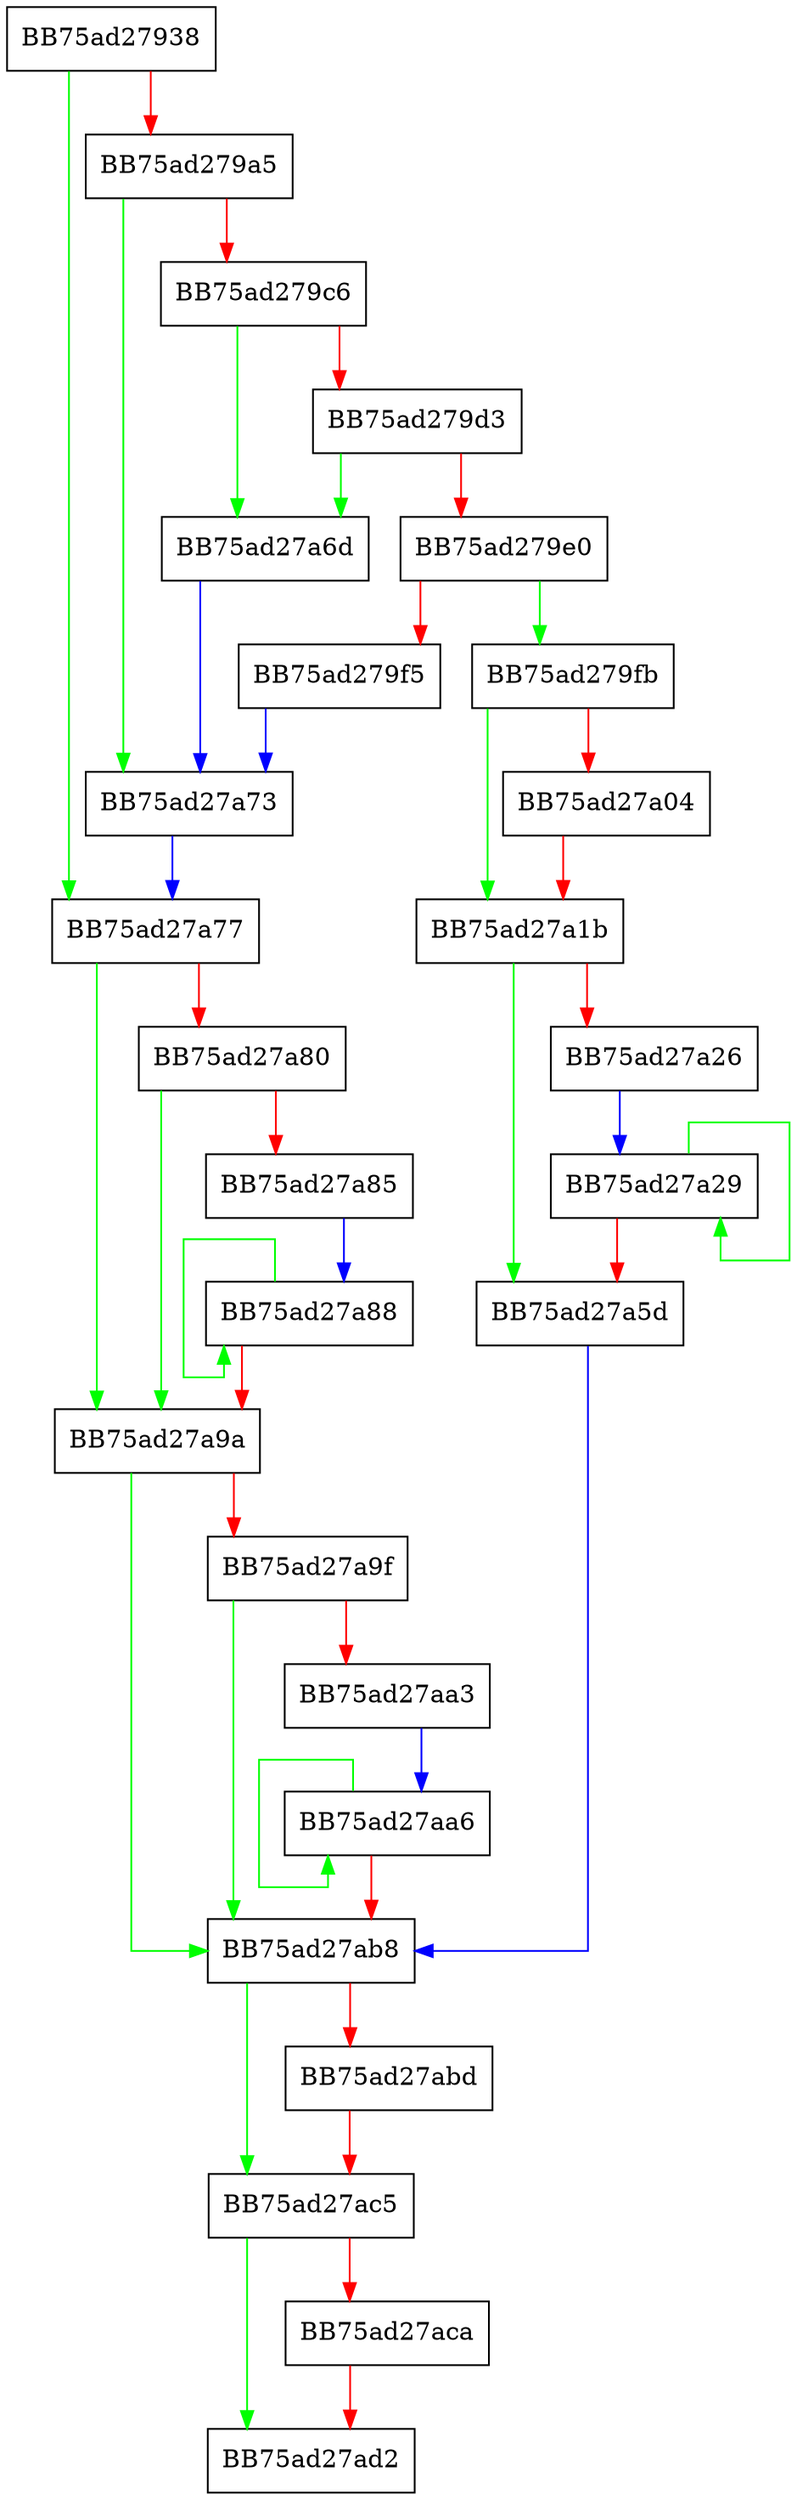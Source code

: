 digraph EnumProvidersOffline {
  node [shape="box"];
  graph [splines=ortho];
  BB75ad27938 -> BB75ad27a77 [color="green"];
  BB75ad27938 -> BB75ad279a5 [color="red"];
  BB75ad279a5 -> BB75ad27a73 [color="green"];
  BB75ad279a5 -> BB75ad279c6 [color="red"];
  BB75ad279c6 -> BB75ad27a6d [color="green"];
  BB75ad279c6 -> BB75ad279d3 [color="red"];
  BB75ad279d3 -> BB75ad27a6d [color="green"];
  BB75ad279d3 -> BB75ad279e0 [color="red"];
  BB75ad279e0 -> BB75ad279fb [color="green"];
  BB75ad279e0 -> BB75ad279f5 [color="red"];
  BB75ad279f5 -> BB75ad27a73 [color="blue"];
  BB75ad279fb -> BB75ad27a1b [color="green"];
  BB75ad279fb -> BB75ad27a04 [color="red"];
  BB75ad27a04 -> BB75ad27a1b [color="red"];
  BB75ad27a1b -> BB75ad27a5d [color="green"];
  BB75ad27a1b -> BB75ad27a26 [color="red"];
  BB75ad27a26 -> BB75ad27a29 [color="blue"];
  BB75ad27a29 -> BB75ad27a29 [color="green"];
  BB75ad27a29 -> BB75ad27a5d [color="red"];
  BB75ad27a5d -> BB75ad27ab8 [color="blue"];
  BB75ad27a6d -> BB75ad27a73 [color="blue"];
  BB75ad27a73 -> BB75ad27a77 [color="blue"];
  BB75ad27a77 -> BB75ad27a9a [color="green"];
  BB75ad27a77 -> BB75ad27a80 [color="red"];
  BB75ad27a80 -> BB75ad27a9a [color="green"];
  BB75ad27a80 -> BB75ad27a85 [color="red"];
  BB75ad27a85 -> BB75ad27a88 [color="blue"];
  BB75ad27a88 -> BB75ad27a88 [color="green"];
  BB75ad27a88 -> BB75ad27a9a [color="red"];
  BB75ad27a9a -> BB75ad27ab8 [color="green"];
  BB75ad27a9a -> BB75ad27a9f [color="red"];
  BB75ad27a9f -> BB75ad27ab8 [color="green"];
  BB75ad27a9f -> BB75ad27aa3 [color="red"];
  BB75ad27aa3 -> BB75ad27aa6 [color="blue"];
  BB75ad27aa6 -> BB75ad27aa6 [color="green"];
  BB75ad27aa6 -> BB75ad27ab8 [color="red"];
  BB75ad27ab8 -> BB75ad27ac5 [color="green"];
  BB75ad27ab8 -> BB75ad27abd [color="red"];
  BB75ad27abd -> BB75ad27ac5 [color="red"];
  BB75ad27ac5 -> BB75ad27ad2 [color="green"];
  BB75ad27ac5 -> BB75ad27aca [color="red"];
  BB75ad27aca -> BB75ad27ad2 [color="red"];
}